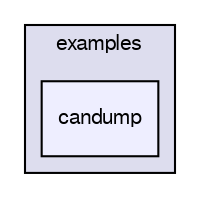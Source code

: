 digraph "candump" {
  compound=true
  node [ fontsize="10", fontname="FreeSans"];
  edge [ labelfontsize="10", labelfontname="FreeSans"];
  subgraph clusterdir_d28a4824dc47e487b107a5db32ef43c4 {
    graph [ bgcolor="#ddddee", pencolor="black", label="examples" fontname="FreeSans", fontsize="10", URL="dir_d28a4824dc47e487b107a5db32ef43c4.html"]
  dir_c5dc1bffe22ce0716ab1c291a78fd5d4 [shape=box, label="candump", style="filled", fillcolor="#eeeeff", pencolor="black", URL="dir_c5dc1bffe22ce0716ab1c291a78fd5d4.html"];
  }
}
